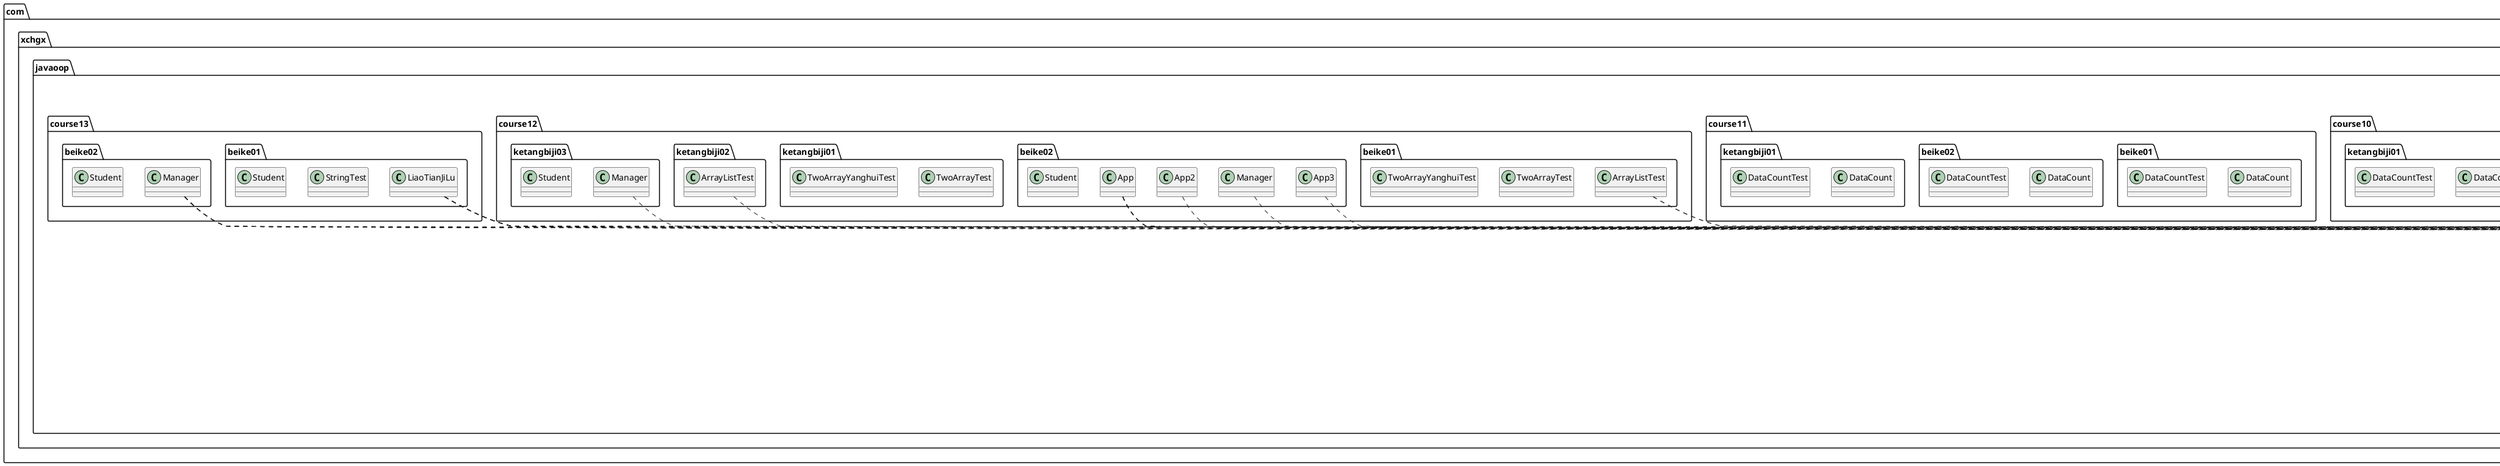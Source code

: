 @startuml
abstract class com.xchgx.javaoop.course07.beike01.Xingzhuang
abstract class com.xchgx.javaoop.course07.beike02.Food
abstract class com.xchgx.javaoop.course07.beike03.Food
abstract class com.xchgx.javaoop.course07.beike03.Meat
abstract class com.xchgx.javaoop.course07.ketangbiji01.Person
abstract class com.xchgx.javaoop.course07.ketangbiji02.Parent
abstract class com.xchgx.javaoop.course07.ketangbiji03.Parent
abstract class com.xchgx.javaoop.course07.ketangbiji05.Xingzhuang
annotation java.lang.Override
class com.xchgx.javaoop.course01.beike01.Calculator
class com.xchgx.javaoop.course01.beike01.Student
class com.xchgx.javaoop.course01.beike01.Test
class com.xchgx.javaoop.course01.demo.Calc
class com.xchgx.javaoop.course01.demo.Test
class com.xchgx.javaoop.course01.ketangbiji1.Calc
class com.xchgx.javaoop.course01.ketangbiji1.Test
class com.xchgx.javaoop.course02.beike.Changfangxing
class com.xchgx.javaoop.course02.beike.ChangfangxingTest
class com.xchgx.javaoop.course02.beike.Sanjiaoxing
class com.xchgx.javaoop.course02.beike.SanjiaoxingTest
class com.xchgx.javaoop.course02.beike.Tixing
class com.xchgx.javaoop.course02.beike.TixingTest
class com.xchgx.javaoop.course02.beike.Zhengfangxing
class com.xchgx.javaoop.course02.beike.ZhengfangxingTest
class com.xchgx.javaoop.course02.ketangbiji01.RandomStudentTest
class com.xchgx.javaoop.course02.ketangbiji01.Sanjiaoxing
class com.xchgx.javaoop.course02.ketangbiji01.SanjiaoxingTest
class com.xchgx.javaoop.course02.ketangbiji01.Tixing
class com.xchgx.javaoop.course02.ketangbiji01.TixingTest
class com.xchgx.javaoop.course02.ketangbiji01.Zhengfangxing
class com.xchgx.javaoop.course02.ketangbiji01.ZhengfangxingTest
class com.xchgx.javaoop.course03.beike01.Employee
class com.xchgx.javaoop.course03.beike01.Manager
class com.xchgx.javaoop.course03.beike01.Test
class com.xchgx.javaoop.course03.beike02.Person
class com.xchgx.javaoop.course03.beike02.Student
class com.xchgx.javaoop.course03.beike02.Test
class com.xchgx.javaoop.course03.beike03.Person
class com.xchgx.javaoop.course03.beike03.Student
class com.xchgx.javaoop.course03.beike03.Test
class com.xchgx.javaoop.course03.beike031.Child
class com.xchgx.javaoop.course03.beike031.Parent
class com.xchgx.javaoop.course03.beike031.Test
class com.xchgx.javaoop.course03.beike04.Pentagon
class com.xchgx.javaoop.course03.beike04.Rectangle
class com.xchgx.javaoop.course03.beike04.Shape
class com.xchgx.javaoop.course03.beike04.Test
class com.xchgx.javaoop.course03.beike04.Triangle
class com.xchgx.javaoop.course03.beike05.Employee
class com.xchgx.javaoop.course03.beike05.Manager
class com.xchgx.javaoop.course03.beike06.Employee
class com.xchgx.javaoop.course03.beike06.Manager
class com.xchgx.javaoop.course03.beike06.Test
class com.xchgx.javaoop.course03.ketangbiji01.Employee
class com.xchgx.javaoop.course03.ketangbiji01.Manager
class com.xchgx.javaoop.course03.ketangbiji01.Manager2
class com.xchgx.javaoop.course03.ketangbiji01.Manager2Test
class com.xchgx.javaoop.course03.ketangbiji02.Person
class com.xchgx.javaoop.course03.ketangbiji02.Student
class com.xchgx.javaoop.course03.ketangbiji02.StudentTest
class com.xchgx.javaoop.course04.beike01.Dongwu
class com.xchgx.javaoop.course04.beike01.Hu
class com.xchgx.javaoop.course04.beike01.Niu
class com.xchgx.javaoop.course04.beike01.Shu
class com.xchgx.javaoop.course04.beike01.Test
class com.xchgx.javaoop.course04.beike01.Test2
class com.xchgx.javaoop.course04.beike02.Caigou
class com.xchgx.javaoop.course04.beike02.Programer
class com.xchgx.javaoop.course04.beike02.Worker
class com.xchgx.javaoop.course04.beike02.WorkerTest
class com.xchgx.javaoop.course04.beike02.Xiaoshou
class com.xchgx.javaoop.course04.ketangbiji01.Dongwu
class com.xchgx.javaoop.course04.ketangbiji01.Niu
class com.xchgx.javaoop.course04.ketangbiji01.Shu
class com.xchgx.javaoop.course04.ketangbiji01.Test
class com.xchgx.javaoop.course04.ketangbiji02.Caigou
class com.xchgx.javaoop.course04.ketangbiji02.Employee
class com.xchgx.javaoop.course04.ketangbiji02.Programer
class com.xchgx.javaoop.course04.ketangbiji02.Test
class com.xchgx.javaoop.course04.ketangbiji02.Xiaoshou
class com.xchgx.javaoop.course04.ketangbiji03.Sanjiaoxing
class com.xchgx.javaoop.course04.ketangbiji03.Sibianxing
class com.xchgx.javaoop.course04.ketangbiji03.Test
class com.xchgx.javaoop.course04.ketangbiji03.Wubianxing
class com.xchgx.javaoop.course04.ketangbiji03.Xingzhuang
class com.xchgx.javaoop.course05.beike01.Bijiao
class com.xchgx.javaoop.course05.beike02.User
class com.xchgx.javaoop.course05.beike02.UserTest
class com.xchgx.javaoop.course05.beike03.Foodie
class com.xchgx.javaoop.course05.beike03.Shuiguo
class com.xchgx.javaoop.course05.beike03.Shushi
class com.xchgx.javaoop.course05.beike03.Test
class com.xchgx.javaoop.course05.ketangbiji01.Bijiao
class com.xchgx.javaoop.course05.ketangbiji01.Test
class com.xchgx.javaoop.course05.ketangbiji02.Test
class com.xchgx.javaoop.course05.ketangbiji02.User
class com.xchgx.javaoop.course05.ketangbiji03.Meat
class com.xchgx.javaoop.course05.ketangbiji03.My
class com.xchgx.javaoop.course05.ketangbiji03.Shuiguo
class com.xchgx.javaoop.course05.ketangbiji03.Shushi
class com.xchgx.javaoop.course05.ketangbiji03.Test
class com.xchgx.javaoop.course05.ketangbiji04.User
class com.xchgx.javaoop.course06.beike01.Food
class com.xchgx.javaoop.course06.beike01.Meat
class com.xchgx.javaoop.course06.beike01.My
class com.xchgx.javaoop.course06.beike01.Shuiguo
class com.xchgx.javaoop.course06.beike01.Shushi
class com.xchgx.javaoop.course06.beike01.Test
class com.xchgx.javaoop.course06.beike02.Person
class com.xchgx.javaoop.course06.beike02.Student
class com.xchgx.javaoop.course06.beike03.Person
class com.xchgx.javaoop.course06.beike03.Student
class com.xchgx.javaoop.course06.beike04.Person
class com.xchgx.javaoop.course06.beike05.Foodie
class com.xchgx.javaoop.course06.beike05.Shuiguo
class com.xchgx.javaoop.course06.beike05.Shushi
class com.xchgx.javaoop.course06.beike05.Test
class com.xchgx.javaoop.course06.ketangbiji01.Food
class com.xchgx.javaoop.course06.ketangbiji01.Meat
class com.xchgx.javaoop.course06.ketangbiji01.Mianbao
class com.xchgx.javaoop.course06.ketangbiji01.My
class com.xchgx.javaoop.course06.ketangbiji01.Shuiguo
class com.xchgx.javaoop.course06.ketangbiji01.Shushi
class com.xchgx.javaoop.course06.ketangbiji01.Test
class com.xchgx.javaoop.course07.beike01.Sanjiaoxing
class com.xchgx.javaoop.course07.beike01.XingzhuangTest
class com.xchgx.javaoop.course07.beike01.Zhengfangxing
class com.xchgx.javaoop.course07.beike03.FoodTest
class com.xchgx.javaoop.course07.beike03.Shuiguo
class com.xchgx.javaoop.course07.beike04.Sanjiaoxing
class com.xchgx.javaoop.course07.beike04.Zhengfangxing
class com.xchgx.javaoop.course07.beike05.Child
class com.xchgx.javaoop.course07.beike05.Parent
class com.xchgx.javaoop.course07.beike05.Test
class com.xchgx.javaoop.course07.hero.beike06.GameStart
class com.xchgx.javaoop.course07.hero.beike07.Drj
class com.xchgx.javaoop.course07.hero.beike07.GameStart2
class com.xchgx.javaoop.course07.hero.beike07.Zgl
class com.xchgx.javaoop.course07.hero.beike08.Cyj
class com.xchgx.javaoop.course07.hero.beike08.Drj
class com.xchgx.javaoop.course07.hero.beike08.GameStart3
class com.xchgx.javaoop.course07.hero.beike08.Hero
class com.xchgx.javaoop.course07.hero.beike08.Zgl
class com.xchgx.javaoop.course07.ketangbiji01.Test
class com.xchgx.javaoop.course07.ketangbiji02.Child
class com.xchgx.javaoop.course07.ketangbiji02.Test
class com.xchgx.javaoop.course07.ketangbiji03.Child
class com.xchgx.javaoop.course07.ketangbiji03.Test
class com.xchgx.javaoop.course07.ketangbiji04.Sanjiaoxing
class com.xchgx.javaoop.course07.ketangbiji04.Zhengfangxing
class com.xchgx.javaoop.course07.ketangbiji05.Sjx
class com.xchgx.javaoop.course07.ketangbiji05.Test
class com.xchgx.javaoop.course08.beike01.ChildJiekouImpl
class com.xchgx.javaoop.course08.beike01.ChildJiekouImplTest
class com.xchgx.javaoop.course08.beike01.JiekouImpl
class com.xchgx.javaoop.course08.beike01.JiekouTest
class com.xchgx.javaoop.course08.beike03.DriverTest
class com.xchgx.javaoop.course08.beike04.RacerPeople
class com.xchgx.javaoop.course08.beike04.RacerTest
class com.xchgx.javaoop.course08.beike05.TeachTest
class com.xchgx.javaoop.course08.beike05.Teacher
class com.xchgx.javaoop.course08.beike06.NiuRen
class com.xchgx.javaoop.course08.beike06.NiuRenTest
class com.xchgx.javaoop.course08.beike07.InterCpu
class com.xchgx.javaoop.course08.beike07.Test
class com.xchgx.javaoop.course08.ketangbiji01.ChildJiekouImpl
class com.xchgx.javaoop.course08.ketangbiji01.ChildJiekouTest
class com.xchgx.javaoop.course08.ketangbiji01.JiekouImpl
class com.xchgx.javaoop.course08.ketangbiji01.JiekouTest
class com.xchgx.javaoop.course08.ketangbiji01.Man
class com.xchgx.javaoop.course08.ketangbiji02.Test
class com.xchgx.javaoop.course09.beike01.Student
class com.xchgx.javaoop.course09.beike02.Teacher
class com.xchgx.javaoop.course09.beike03.FindMax
class com.xchgx.javaoop.course09.ketangbiji01.Test
class com.xchgx.javaoop.course09.ketangbiji01.Test2
class com.xchgx.javaoop.course09.ketangbiji01.Test3
class com.xchgx.javaoop.course10.beike01.DataCount
class com.xchgx.javaoop.course10.beike01.DataCountTest
class com.xchgx.javaoop.course10.ketangbiji01.DataCount
class com.xchgx.javaoop.course10.ketangbiji01.DataCountTest
class com.xchgx.javaoop.course11.beike01.DataCount
class com.xchgx.javaoop.course11.beike01.DataCountTest
class com.xchgx.javaoop.course11.beike02.DataCount
class com.xchgx.javaoop.course11.beike02.DataCountTest
class com.xchgx.javaoop.course11.ketangbiji01.DataCount
class com.xchgx.javaoop.course11.ketangbiji01.DataCountTest
class com.xchgx.javaoop.course12.beike01.ArrayListTest
class com.xchgx.javaoop.course12.beike01.TwoArrayTest
class com.xchgx.javaoop.course12.beike01.TwoArrayYanghuiTest
class com.xchgx.javaoop.course12.beike02.App
class com.xchgx.javaoop.course12.beike02.App2
class com.xchgx.javaoop.course12.beike02.App3
class com.xchgx.javaoop.course12.beike02.Manager
class com.xchgx.javaoop.course12.beike02.Student
class com.xchgx.javaoop.course12.ketangbiji01.TwoArrayTest
class com.xchgx.javaoop.course12.ketangbiji01.TwoArrayYanghuiTest
class com.xchgx.javaoop.course12.ketangbiji02.ArrayListTest
class com.xchgx.javaoop.course12.ketangbiji03.Manager
class com.xchgx.javaoop.course12.ketangbiji03.Student
class com.xchgx.javaoop.course13.beike01.LiaoTianJiLu
class com.xchgx.javaoop.course13.beike01.StringTest
class com.xchgx.javaoop.course13.beike01.Student
class com.xchgx.javaoop.course13.beike02.Manager
class com.xchgx.javaoop.course13.beike02.Student
class java.io.BufferedReader
class java.io.File
class java.io.FileInputStream
class java.io.FileNotFoundException
class java.io.IOException
class java.io.InputStreamReader
class java.util.ArrayList
class java.util.List
class java.util.Scanner
interface com.xchgx.javaoop.course08.beike01.ChildJiekou
interface com.xchgx.javaoop.course08.beike01.Jiekou
interface com.xchgx.javaoop.course08.beike02.Driver
interface com.xchgx.javaoop.course08.beike03.Driver
interface com.xchgx.javaoop.course08.beike04.Racer
interface com.xchgx.javaoop.course08.beike05.Teach
interface com.xchgx.javaoop.course08.beike06.Driver
interface com.xchgx.javaoop.course08.beike06.Racer
interface com.xchgx.javaoop.course08.beike06.Teach
interface com.xchgx.javaoop.course08.beike07.Cpu
interface com.xchgx.javaoop.course08.beike07.Memery
interface com.xchgx.javaoop.course08.ketangbiji01.ChildJiekou
interface com.xchgx.javaoop.course08.ketangbiji01.Jiekou
com.xchgx.javaoop.course07.beike03.Meat --|> com.xchgx.javaoop.course07.beike03.Food
com.xchgx.javaoop.course01.ketangbiji1.Test ..> java.io.BufferedReader
com.xchgx.javaoop.course01.ketangbiji1.Test ..> java.io.IOException
com.xchgx.javaoop.course01.ketangbiji1.Test ..> java.io.InputStreamReader
com.xchgx.javaoop.course03.beike01.Employee ..> java.lang.Override
com.xchgx.javaoop.course03.beike01.Manager --|> com.xchgx.javaoop.course03.beike01.Employee
com.xchgx.javaoop.course03.beike02.Student --|> com.xchgx.javaoop.course03.beike02.Person
com.xchgx.javaoop.course03.beike03.Student ..> java.lang.Override
com.xchgx.javaoop.course03.beike03.Student --|> com.xchgx.javaoop.course03.beike03.Person
com.xchgx.javaoop.course03.beike031.Child --|> com.xchgx.javaoop.course03.beike031.Parent
com.xchgx.javaoop.course03.beike04.Pentagon ..> java.lang.Override
com.xchgx.javaoop.course03.beike04.Pentagon --|> com.xchgx.javaoop.course03.beike04.Shape
com.xchgx.javaoop.course03.beike04.Rectangle ..> java.lang.Override
com.xchgx.javaoop.course03.beike04.Rectangle --|> com.xchgx.javaoop.course03.beike04.Shape
com.xchgx.javaoop.course03.beike04.Triangle ..> java.lang.Override
com.xchgx.javaoop.course03.beike04.Triangle --|> com.xchgx.javaoop.course03.beike04.Shape
com.xchgx.javaoop.course03.beike06.Employee ..> java.lang.Override
com.xchgx.javaoop.course03.beike06.Manager --|> com.xchgx.javaoop.course03.beike06.Employee
com.xchgx.javaoop.course03.ketangbiji01.Manager2 --|> com.xchgx.javaoop.course03.ketangbiji01.Employee
com.xchgx.javaoop.course03.ketangbiji02.Student ..> java.lang.Override
com.xchgx.javaoop.course03.ketangbiji02.Student --|> com.xchgx.javaoop.course03.ketangbiji02.Person
com.xchgx.javaoop.course04.beike01.Hu ..> java.lang.Override
com.xchgx.javaoop.course04.beike01.Hu --|> com.xchgx.javaoop.course04.beike01.Dongwu
com.xchgx.javaoop.course04.beike01.Niu ..> java.lang.Override
com.xchgx.javaoop.course04.beike01.Niu --|> com.xchgx.javaoop.course04.beike01.Dongwu
com.xchgx.javaoop.course04.beike01.Shu ..> java.lang.Override
com.xchgx.javaoop.course04.beike01.Shu --|> com.xchgx.javaoop.course04.beike01.Dongwu
com.xchgx.javaoop.course04.beike02.Caigou ..> java.lang.Override
com.xchgx.javaoop.course04.beike02.Caigou --|> com.xchgx.javaoop.course04.beike02.Worker
com.xchgx.javaoop.course04.beike02.Programer ..> java.lang.Override
com.xchgx.javaoop.course04.beike02.Programer --|> com.xchgx.javaoop.course04.beike02.Worker
com.xchgx.javaoop.course04.beike02.Xiaoshou ..> java.lang.Override
com.xchgx.javaoop.course04.beike02.Xiaoshou --|> com.xchgx.javaoop.course04.beike02.Worker
com.xchgx.javaoop.course04.ketangbiji01.Niu ..> java.lang.Override
com.xchgx.javaoop.course04.ketangbiji01.Niu --|> com.xchgx.javaoop.course04.ketangbiji01.Dongwu
com.xchgx.javaoop.course04.ketangbiji01.Shu ..> java.lang.Override
com.xchgx.javaoop.course04.ketangbiji01.Shu --|> com.xchgx.javaoop.course04.ketangbiji01.Dongwu
com.xchgx.javaoop.course04.ketangbiji02.Caigou ..> java.lang.Override
com.xchgx.javaoop.course04.ketangbiji02.Caigou --|> com.xchgx.javaoop.course04.ketangbiji02.Employee
com.xchgx.javaoop.course04.ketangbiji02.Programer ..> java.lang.Override
com.xchgx.javaoop.course04.ketangbiji02.Programer --|> com.xchgx.javaoop.course04.ketangbiji02.Employee
com.xchgx.javaoop.course04.ketangbiji02.Xiaoshou ..> java.lang.Override
com.xchgx.javaoop.course04.ketangbiji02.Xiaoshou --|> com.xchgx.javaoop.course04.ketangbiji02.Employee
com.xchgx.javaoop.course04.ketangbiji03.Sanjiaoxing ..> java.lang.Override
com.xchgx.javaoop.course04.ketangbiji03.Sanjiaoxing --|> com.xchgx.javaoop.course04.ketangbiji03.Xingzhuang
com.xchgx.javaoop.course04.ketangbiji03.Sibianxing ..> java.lang.Override
com.xchgx.javaoop.course04.ketangbiji03.Sibianxing --|> com.xchgx.javaoop.course04.ketangbiji03.Xingzhuang
com.xchgx.javaoop.course04.ketangbiji03.Wubianxing ..> java.lang.Override
com.xchgx.javaoop.course04.ketangbiji03.Wubianxing --|> com.xchgx.javaoop.course04.ketangbiji03.Xingzhuang
com.xchgx.javaoop.course05.beike02.User ..> java.lang.Override
com.xchgx.javaoop.course05.beike03.Foodie ..> java.lang.Override
com.xchgx.javaoop.course06.beike01.Meat --|> com.xchgx.javaoop.course06.beike01.Food
com.xchgx.javaoop.course06.beike01.Shuiguo --|> com.xchgx.javaoop.course06.beike01.Food
com.xchgx.javaoop.course06.beike01.Shushi --|> com.xchgx.javaoop.course06.beike01.Food
com.xchgx.javaoop.course06.beike03.Student --|> com.xchgx.javaoop.course06.beike03.Person
com.xchgx.javaoop.course06.beike05.Foodie ..> java.lang.Override
com.xchgx.javaoop.course06.ketangbiji01.Meat --|> com.xchgx.javaoop.course06.ketangbiji01.Food
com.xchgx.javaoop.course06.ketangbiji01.Mianbao --|> com.xchgx.javaoop.course06.ketangbiji01.Food
com.xchgx.javaoop.course06.ketangbiji01.Shuiguo --|> com.xchgx.javaoop.course06.ketangbiji01.Food
com.xchgx.javaoop.course06.ketangbiji01.Shushi --|> com.xchgx.javaoop.course06.ketangbiji01.Food
com.xchgx.javaoop.course07.beike01.Sanjiaoxing --|> com.xchgx.javaoop.course07.beike01.Xingzhuang
com.xchgx.javaoop.course07.beike01.Sanjiaoxing ..> java.lang.Override
com.xchgx.javaoop.course07.beike01.Zhengfangxing --|> com.xchgx.javaoop.course07.beike01.Xingzhuang
com.xchgx.javaoop.course07.beike01.Zhengfangxing ..> java.lang.Override
com.xchgx.javaoop.course07.beike03.Shuiguo --|> com.xchgx.javaoop.course07.beike03.Food
com.xchgx.javaoop.course07.beike03.Shuiguo ..> java.lang.Override
com.xchgx.javaoop.course07.beike05.Child ..> java.lang.Override
com.xchgx.javaoop.course07.beike05.Child --|> com.xchgx.javaoop.course07.beike05.Parent
com.xchgx.javaoop.course07.hero.beike07.Drj ..> java.lang.Override
com.xchgx.javaoop.course07.hero.beike07.Zgl ..> java.lang.Override
com.xchgx.javaoop.course07.hero.beike08.Cyj --|> com.xchgx.javaoop.course07.hero.beike08.Hero
com.xchgx.javaoop.course07.hero.beike08.Drj --|> com.xchgx.javaoop.course07.hero.beike08.Hero
com.xchgx.javaoop.course07.hero.beike08.Zgl --|> com.xchgx.javaoop.course07.hero.beike08.Hero
com.xchgx.javaoop.course07.ketangbiji02.Child --|> com.xchgx.javaoop.course07.ketangbiji02.Parent
com.xchgx.javaoop.course07.ketangbiji03.Child --|> com.xchgx.javaoop.course07.ketangbiji03.Parent
com.xchgx.javaoop.course07.ketangbiji05.Sjx --|> com.xchgx.javaoop.course07.ketangbiji05.Xingzhuang
com.xchgx.javaoop.course07.ketangbiji05.Sjx ..> java.lang.Override
com.xchgx.javaoop.course08.beike01.ChildJiekouImpl ..> java.lang.Override
com.xchgx.javaoop.course08.beike01.ChildJiekouImpl --|> com.xchgx.javaoop.course08.beike01.ChildJiekou
com.xchgx.javaoop.course08.beike01.JiekouImpl ..> java.lang.Override
com.xchgx.javaoop.course08.beike01.JiekouImpl --|> com.xchgx.javaoop.course08.beike01.Jiekou
com.xchgx.javaoop.course08.beike04.RacerPeople ..> java.lang.Override
com.xchgx.javaoop.course08.beike04.RacerPeople --|> com.xchgx.javaoop.course08.beike04.Racer
com.xchgx.javaoop.course08.beike05.Teacher ..> java.lang.Override
com.xchgx.javaoop.course08.beike05.Teacher --|> com.xchgx.javaoop.course08.beike05.Teach
com.xchgx.javaoop.course08.beike06.NiuRen ..> java.lang.Override
com.xchgx.javaoop.course08.beike06.NiuRen --|> com.xchgx.javaoop.course08.beike06.Driver
com.xchgx.javaoop.course08.beike06.NiuRen --|> com.xchgx.javaoop.course08.beike06.Racer
com.xchgx.javaoop.course08.beike06.NiuRen --|> com.xchgx.javaoop.course08.beike06.Teach
com.xchgx.javaoop.course08.beike07.InterCpu ..> java.lang.Override
com.xchgx.javaoop.course08.beike07.InterCpu --|> com.xchgx.javaoop.course08.beike07.Cpu
com.xchgx.javaoop.course08.ketangbiji01.ChildJiekouImpl ..> java.lang.Override
com.xchgx.javaoop.course08.ketangbiji01.ChildJiekouImpl --|> com.xchgx.javaoop.course08.ketangbiji01.ChildJiekou
com.xchgx.javaoop.course08.ketangbiji01.JiekouImpl ..> java.lang.Override
com.xchgx.javaoop.course08.ketangbiji01.JiekouImpl --|> com.xchgx.javaoop.course08.ketangbiji01.Jiekou
com.xchgx.javaoop.course09.beike02.Teacher ..> com.xchgx.javaoop.course09.beike01.Student
com.xchgx.javaoop.course12.beike01.ArrayListTest ..> java.util.ArrayList
com.xchgx.javaoop.course12.beike01.ArrayListTest ..> java.util.List
com.xchgx.javaoop.course12.beike02.App ..> java.io.BufferedReader
com.xchgx.javaoop.course12.beike02.App ..> java.io.File
com.xchgx.javaoop.course12.beike02.App ..> java.io.FileInputStream
com.xchgx.javaoop.course12.beike02.App ..> java.io.IOException
com.xchgx.javaoop.course12.beike02.App ..> java.io.InputStreamReader
com.xchgx.javaoop.course12.beike02.App ..> java.util.ArrayList
com.xchgx.javaoop.course12.beike02.App ..> java.util.Scanner
com.xchgx.javaoop.course12.beike02.App2 ..> java.util.ArrayList
com.xchgx.javaoop.course12.beike02.App3 ..> java.util.ArrayList
com.xchgx.javaoop.course12.beike02.Manager ..> java.util.ArrayList
com.xchgx.javaoop.course12.ketangbiji02.ArrayListTest ..> java.util.ArrayList
com.xchgx.javaoop.course12.ketangbiji03.Manager ..> java.util.ArrayList
com.xchgx.javaoop.course13.beike01.LiaoTianJiLu ..> java.io.BufferedReader
com.xchgx.javaoop.course13.beike01.LiaoTianJiLu ..> java.io.File
com.xchgx.javaoop.course13.beike01.LiaoTianJiLu ..> java.io.FileInputStream
com.xchgx.javaoop.course13.beike01.LiaoTianJiLu ..> java.io.FileNotFoundException
com.xchgx.javaoop.course13.beike01.LiaoTianJiLu ..> java.io.IOException
com.xchgx.javaoop.course13.beike01.LiaoTianJiLu ..> java.io.InputStreamReader
com.xchgx.javaoop.course13.beike01.LiaoTianJiLu ..> java.util.ArrayList
com.xchgx.javaoop.course13.beike01.LiaoTianJiLu ..> java.util.Scanner
com.xchgx.javaoop.course13.beike02.Manager ..> java.io.BufferedReader
com.xchgx.javaoop.course13.beike02.Manager ..> java.io.FileInputStream
com.xchgx.javaoop.course13.beike02.Manager ..> java.io.FileNotFoundException
com.xchgx.javaoop.course13.beike02.Manager ..> java.io.IOException
com.xchgx.javaoop.course13.beike02.Manager ..> java.io.InputStreamReader
com.xchgx.javaoop.course13.beike02.Manager ..> java.util.ArrayList
com.xchgx.javaoop.course08.beike01.ChildJiekou --|> com.xchgx.javaoop.course08.beike01.Jiekou
com.xchgx.javaoop.course08.ketangbiji01.ChildJiekou --|> com.xchgx.javaoop.course08.ketangbiji01.Jiekou
@enduml